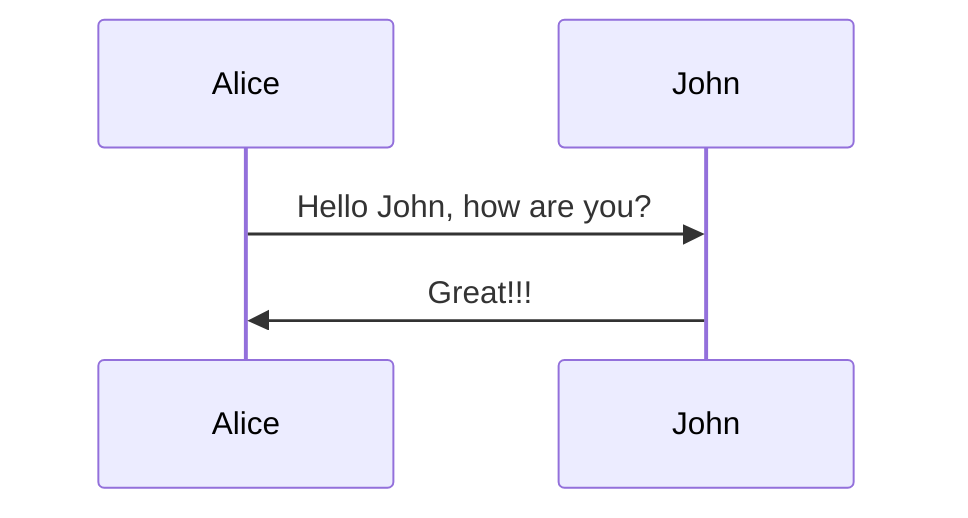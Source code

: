 sequenceDiagram
    participant A as Alice
    participant J as John
    A->>J: Hello John, how are you?
    J->>A: Great!!!